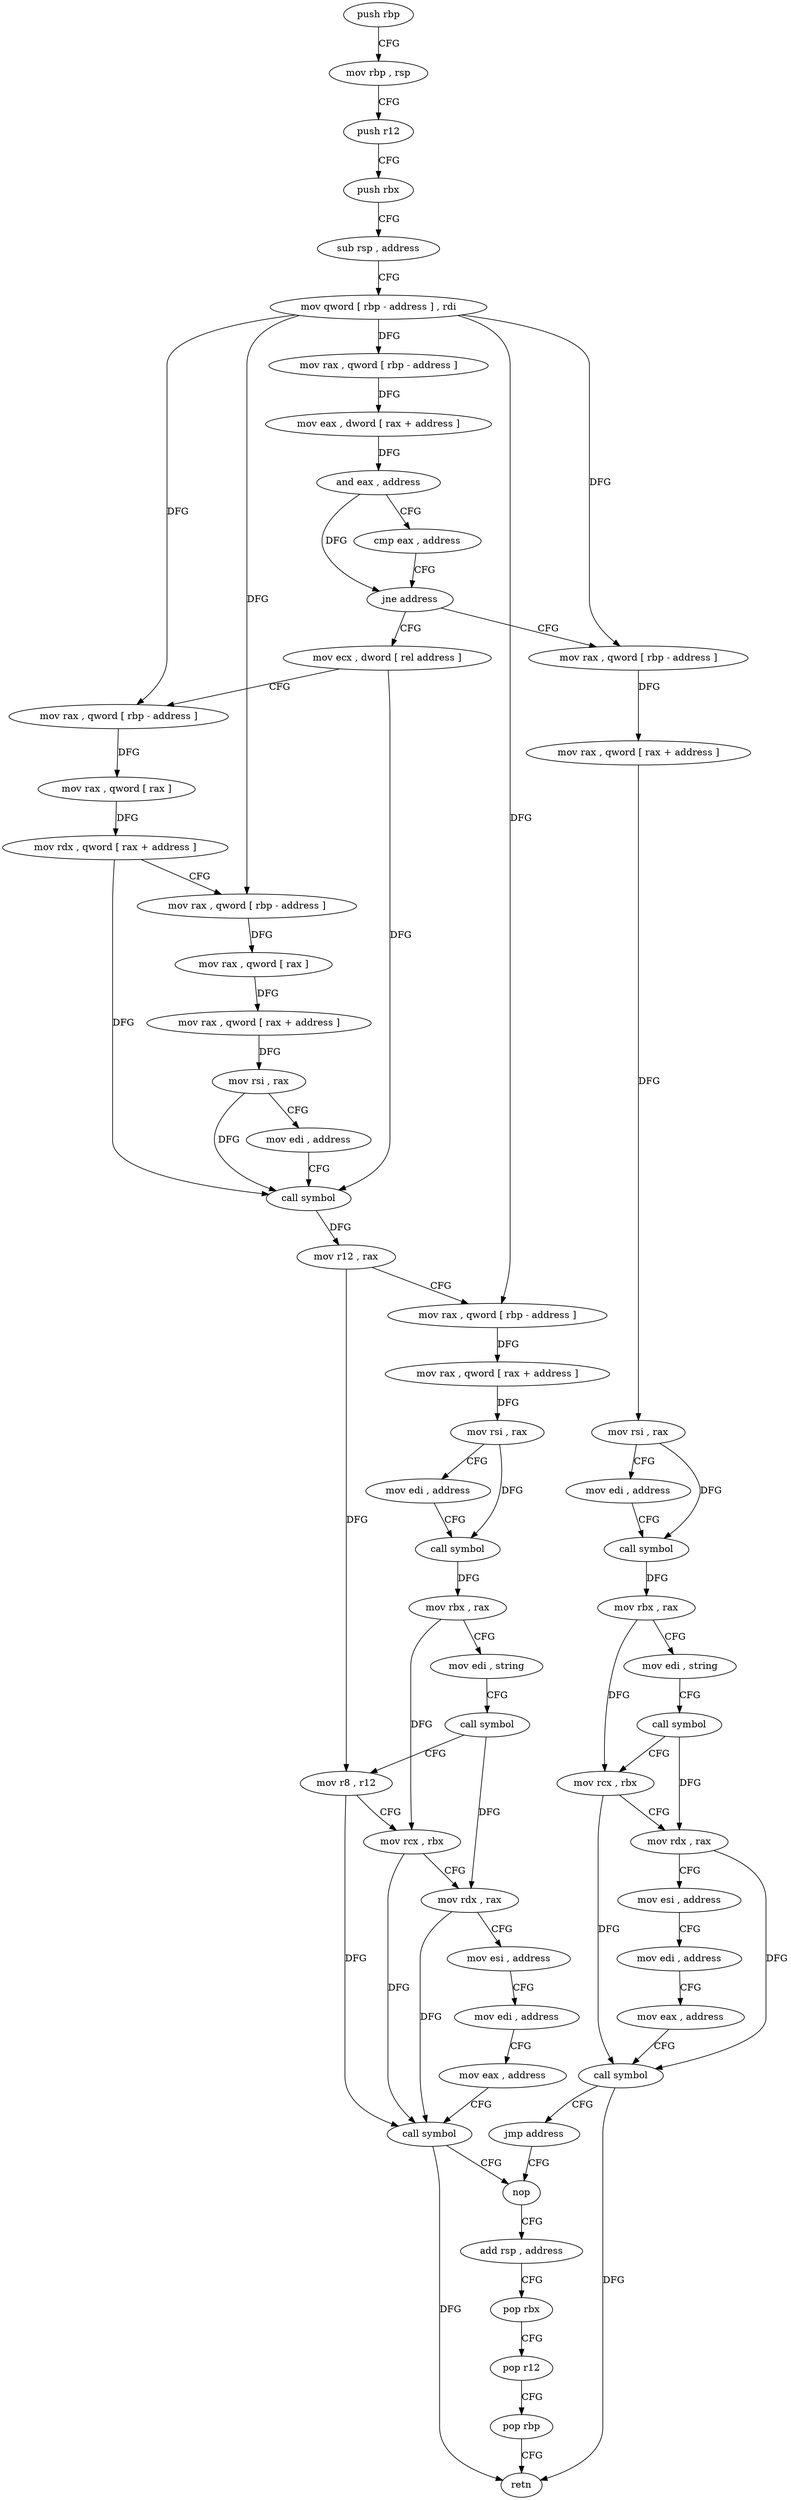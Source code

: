 digraph "func" {
"4209686" [label = "push rbp" ]
"4209687" [label = "mov rbp , rsp" ]
"4209690" [label = "push r12" ]
"4209692" [label = "push rbx" ]
"4209693" [label = "sub rsp , address" ]
"4209697" [label = "mov qword [ rbp - address ] , rdi" ]
"4209701" [label = "mov rax , qword [ rbp - address ]" ]
"4209705" [label = "mov eax , dword [ rax + address ]" ]
"4209711" [label = "and eax , address" ]
"4209716" [label = "cmp eax , address" ]
"4209721" [label = "jne address" ]
"4209785" [label = "mov ecx , dword [ rel address ]" ]
"4209723" [label = "mov rax , qword [ rbp - address ]" ]
"4209791" [label = "mov rax , qword [ rbp - address ]" ]
"4209795" [label = "mov rax , qword [ rax ]" ]
"4209798" [label = "mov rdx , qword [ rax + address ]" ]
"4209802" [label = "mov rax , qword [ rbp - address ]" ]
"4209806" [label = "mov rax , qword [ rax ]" ]
"4209809" [label = "mov rax , qword [ rax + address ]" ]
"4209813" [label = "mov rsi , rax" ]
"4209816" [label = "mov edi , address" ]
"4209821" [label = "call symbol" ]
"4209826" [label = "mov r12 , rax" ]
"4209829" [label = "mov rax , qword [ rbp - address ]" ]
"4209833" [label = "mov rax , qword [ rax + address ]" ]
"4209837" [label = "mov rsi , rax" ]
"4209840" [label = "mov edi , address" ]
"4209845" [label = "call symbol" ]
"4209850" [label = "mov rbx , rax" ]
"4209853" [label = "mov edi , string" ]
"4209858" [label = "call symbol" ]
"4209863" [label = "mov r8 , r12" ]
"4209866" [label = "mov rcx , rbx" ]
"4209869" [label = "mov rdx , rax" ]
"4209872" [label = "mov esi , address" ]
"4209877" [label = "mov edi , address" ]
"4209882" [label = "mov eax , address" ]
"4209887" [label = "call symbol" ]
"4209892" [label = "nop" ]
"4209727" [label = "mov rax , qword [ rax + address ]" ]
"4209731" [label = "mov rsi , rax" ]
"4209734" [label = "mov edi , address" ]
"4209739" [label = "call symbol" ]
"4209744" [label = "mov rbx , rax" ]
"4209747" [label = "mov edi , string" ]
"4209752" [label = "call symbol" ]
"4209757" [label = "mov rcx , rbx" ]
"4209760" [label = "mov rdx , rax" ]
"4209763" [label = "mov esi , address" ]
"4209768" [label = "mov edi , address" ]
"4209773" [label = "mov eax , address" ]
"4209778" [label = "call symbol" ]
"4209783" [label = "jmp address" ]
"4209893" [label = "add rsp , address" ]
"4209897" [label = "pop rbx" ]
"4209898" [label = "pop r12" ]
"4209900" [label = "pop rbp" ]
"4209901" [label = "retn" ]
"4209686" -> "4209687" [ label = "CFG" ]
"4209687" -> "4209690" [ label = "CFG" ]
"4209690" -> "4209692" [ label = "CFG" ]
"4209692" -> "4209693" [ label = "CFG" ]
"4209693" -> "4209697" [ label = "CFG" ]
"4209697" -> "4209701" [ label = "DFG" ]
"4209697" -> "4209791" [ label = "DFG" ]
"4209697" -> "4209802" [ label = "DFG" ]
"4209697" -> "4209829" [ label = "DFG" ]
"4209697" -> "4209723" [ label = "DFG" ]
"4209701" -> "4209705" [ label = "DFG" ]
"4209705" -> "4209711" [ label = "DFG" ]
"4209711" -> "4209716" [ label = "CFG" ]
"4209711" -> "4209721" [ label = "DFG" ]
"4209716" -> "4209721" [ label = "CFG" ]
"4209721" -> "4209785" [ label = "CFG" ]
"4209721" -> "4209723" [ label = "CFG" ]
"4209785" -> "4209791" [ label = "CFG" ]
"4209785" -> "4209821" [ label = "DFG" ]
"4209723" -> "4209727" [ label = "DFG" ]
"4209791" -> "4209795" [ label = "DFG" ]
"4209795" -> "4209798" [ label = "DFG" ]
"4209798" -> "4209802" [ label = "CFG" ]
"4209798" -> "4209821" [ label = "DFG" ]
"4209802" -> "4209806" [ label = "DFG" ]
"4209806" -> "4209809" [ label = "DFG" ]
"4209809" -> "4209813" [ label = "DFG" ]
"4209813" -> "4209816" [ label = "CFG" ]
"4209813" -> "4209821" [ label = "DFG" ]
"4209816" -> "4209821" [ label = "CFG" ]
"4209821" -> "4209826" [ label = "DFG" ]
"4209826" -> "4209829" [ label = "CFG" ]
"4209826" -> "4209863" [ label = "DFG" ]
"4209829" -> "4209833" [ label = "DFG" ]
"4209833" -> "4209837" [ label = "DFG" ]
"4209837" -> "4209840" [ label = "CFG" ]
"4209837" -> "4209845" [ label = "DFG" ]
"4209840" -> "4209845" [ label = "CFG" ]
"4209845" -> "4209850" [ label = "DFG" ]
"4209850" -> "4209853" [ label = "CFG" ]
"4209850" -> "4209866" [ label = "DFG" ]
"4209853" -> "4209858" [ label = "CFG" ]
"4209858" -> "4209863" [ label = "CFG" ]
"4209858" -> "4209869" [ label = "DFG" ]
"4209863" -> "4209866" [ label = "CFG" ]
"4209863" -> "4209887" [ label = "DFG" ]
"4209866" -> "4209869" [ label = "CFG" ]
"4209866" -> "4209887" [ label = "DFG" ]
"4209869" -> "4209872" [ label = "CFG" ]
"4209869" -> "4209887" [ label = "DFG" ]
"4209872" -> "4209877" [ label = "CFG" ]
"4209877" -> "4209882" [ label = "CFG" ]
"4209882" -> "4209887" [ label = "CFG" ]
"4209887" -> "4209892" [ label = "CFG" ]
"4209887" -> "4209901" [ label = "DFG" ]
"4209892" -> "4209893" [ label = "CFG" ]
"4209727" -> "4209731" [ label = "DFG" ]
"4209731" -> "4209734" [ label = "CFG" ]
"4209731" -> "4209739" [ label = "DFG" ]
"4209734" -> "4209739" [ label = "CFG" ]
"4209739" -> "4209744" [ label = "DFG" ]
"4209744" -> "4209747" [ label = "CFG" ]
"4209744" -> "4209757" [ label = "DFG" ]
"4209747" -> "4209752" [ label = "CFG" ]
"4209752" -> "4209757" [ label = "CFG" ]
"4209752" -> "4209760" [ label = "DFG" ]
"4209757" -> "4209760" [ label = "CFG" ]
"4209757" -> "4209778" [ label = "DFG" ]
"4209760" -> "4209763" [ label = "CFG" ]
"4209760" -> "4209778" [ label = "DFG" ]
"4209763" -> "4209768" [ label = "CFG" ]
"4209768" -> "4209773" [ label = "CFG" ]
"4209773" -> "4209778" [ label = "CFG" ]
"4209778" -> "4209783" [ label = "CFG" ]
"4209778" -> "4209901" [ label = "DFG" ]
"4209783" -> "4209892" [ label = "CFG" ]
"4209893" -> "4209897" [ label = "CFG" ]
"4209897" -> "4209898" [ label = "CFG" ]
"4209898" -> "4209900" [ label = "CFG" ]
"4209900" -> "4209901" [ label = "CFG" ]
}
